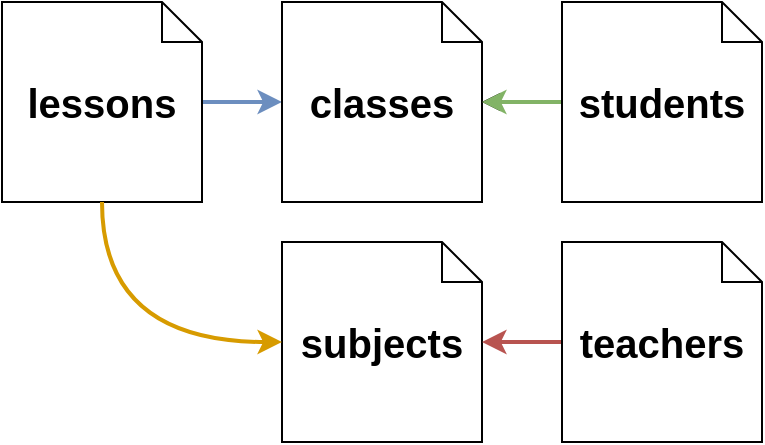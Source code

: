 <mxfile version="27.0.9">
  <diagram name="Страница — 1" id="pDs2JRNaLGS8vngovNEB">
    <mxGraphModel dx="807" dy="461" grid="1" gridSize="10" guides="1" tooltips="1" connect="1" arrows="1" fold="1" page="1" pageScale="1" pageWidth="827" pageHeight="1169" math="0" shadow="0">
      <root>
        <mxCell id="0" />
        <mxCell id="1" parent="0" />
        <mxCell id="AvmZKd4eEEUaCIIeCbnR-7" style="edgeStyle=orthogonalEdgeStyle;rounded=0;orthogonalLoop=1;jettySize=auto;html=1;fillColor=#dae8fc;strokeColor=#6c8ebf;strokeWidth=2;" edge="1" parent="1" source="AvmZKd4eEEUaCIIeCbnR-2" target="AvmZKd4eEEUaCIIeCbnR-3">
          <mxGeometry relative="1" as="geometry" />
        </mxCell>
        <mxCell id="AvmZKd4eEEUaCIIeCbnR-2" value="&lt;font style=&quot;font-size: 20px;&quot;&gt;&lt;b&gt;lessons&lt;/b&gt;&lt;/font&gt;" style="shape=note;size=20;whiteSpace=wrap;html=1;" vertex="1" parent="1">
          <mxGeometry x="60" y="300" width="100" height="100" as="geometry" />
        </mxCell>
        <mxCell id="AvmZKd4eEEUaCIIeCbnR-3" value="&lt;font style=&quot;font-size: 20px;&quot;&gt;&lt;b&gt;classes&lt;/b&gt;&lt;/font&gt;" style="shape=note;size=20;whiteSpace=wrap;html=1;" vertex="1" parent="1">
          <mxGeometry x="200" y="300" width="100" height="100" as="geometry" />
        </mxCell>
        <mxCell id="AvmZKd4eEEUaCIIeCbnR-9" style="edgeStyle=orthogonalEdgeStyle;rounded=0;orthogonalLoop=1;jettySize=auto;html=1;" edge="1" parent="1" source="AvmZKd4eEEUaCIIeCbnR-4" target="AvmZKd4eEEUaCIIeCbnR-3">
          <mxGeometry relative="1" as="geometry" />
        </mxCell>
        <mxCell id="AvmZKd4eEEUaCIIeCbnR-12" value="" style="edgeStyle=orthogonalEdgeStyle;rounded=0;orthogonalLoop=1;jettySize=auto;html=1;fillColor=#d5e8d4;strokeColor=#82b366;strokeWidth=2;" edge="1" parent="1" source="AvmZKd4eEEUaCIIeCbnR-4" target="AvmZKd4eEEUaCIIeCbnR-3">
          <mxGeometry relative="1" as="geometry" />
        </mxCell>
        <mxCell id="AvmZKd4eEEUaCIIeCbnR-4" value="&lt;font style=&quot;font-size: 20px;&quot;&gt;&lt;b&gt;students&lt;/b&gt;&lt;/font&gt;" style="shape=note;size=20;whiteSpace=wrap;html=1;" vertex="1" parent="1">
          <mxGeometry x="340" y="300" width="100" height="100" as="geometry" />
        </mxCell>
        <mxCell id="AvmZKd4eEEUaCIIeCbnR-5" value="&lt;font style=&quot;font-size: 20px;&quot;&gt;&lt;b&gt;subjects&lt;/b&gt;&lt;/font&gt;" style="shape=note;size=20;whiteSpace=wrap;html=1;" vertex="1" parent="1">
          <mxGeometry x="200" y="420" width="100" height="100" as="geometry" />
        </mxCell>
        <mxCell id="AvmZKd4eEEUaCIIeCbnR-11" style="edgeStyle=orthogonalEdgeStyle;rounded=0;orthogonalLoop=1;jettySize=auto;html=1;fillColor=#f8cecc;strokeColor=#b85450;strokeWidth=2;" edge="1" parent="1" source="AvmZKd4eEEUaCIIeCbnR-6" target="AvmZKd4eEEUaCIIeCbnR-5">
          <mxGeometry relative="1" as="geometry" />
        </mxCell>
        <mxCell id="AvmZKd4eEEUaCIIeCbnR-6" value="&lt;font style=&quot;font-size: 20px;&quot;&gt;&lt;b&gt;teachers&lt;/b&gt;&lt;/font&gt;" style="shape=note;size=20;whiteSpace=wrap;html=1;" vertex="1" parent="1">
          <mxGeometry x="340" y="420" width="100" height="100" as="geometry" />
        </mxCell>
        <mxCell id="AvmZKd4eEEUaCIIeCbnR-10" style="edgeStyle=orthogonalEdgeStyle;rounded=0;orthogonalLoop=1;jettySize=auto;html=1;entryX=0;entryY=0.5;entryDx=0;entryDy=0;entryPerimeter=0;exitX=0.5;exitY=1;exitDx=0;exitDy=0;exitPerimeter=0;fillColor=#ffe6cc;strokeColor=#d79b00;strokeWidth=2;curved=1;" edge="1" parent="1" source="AvmZKd4eEEUaCIIeCbnR-2" target="AvmZKd4eEEUaCIIeCbnR-5">
          <mxGeometry relative="1" as="geometry" />
        </mxCell>
      </root>
    </mxGraphModel>
  </diagram>
</mxfile>
